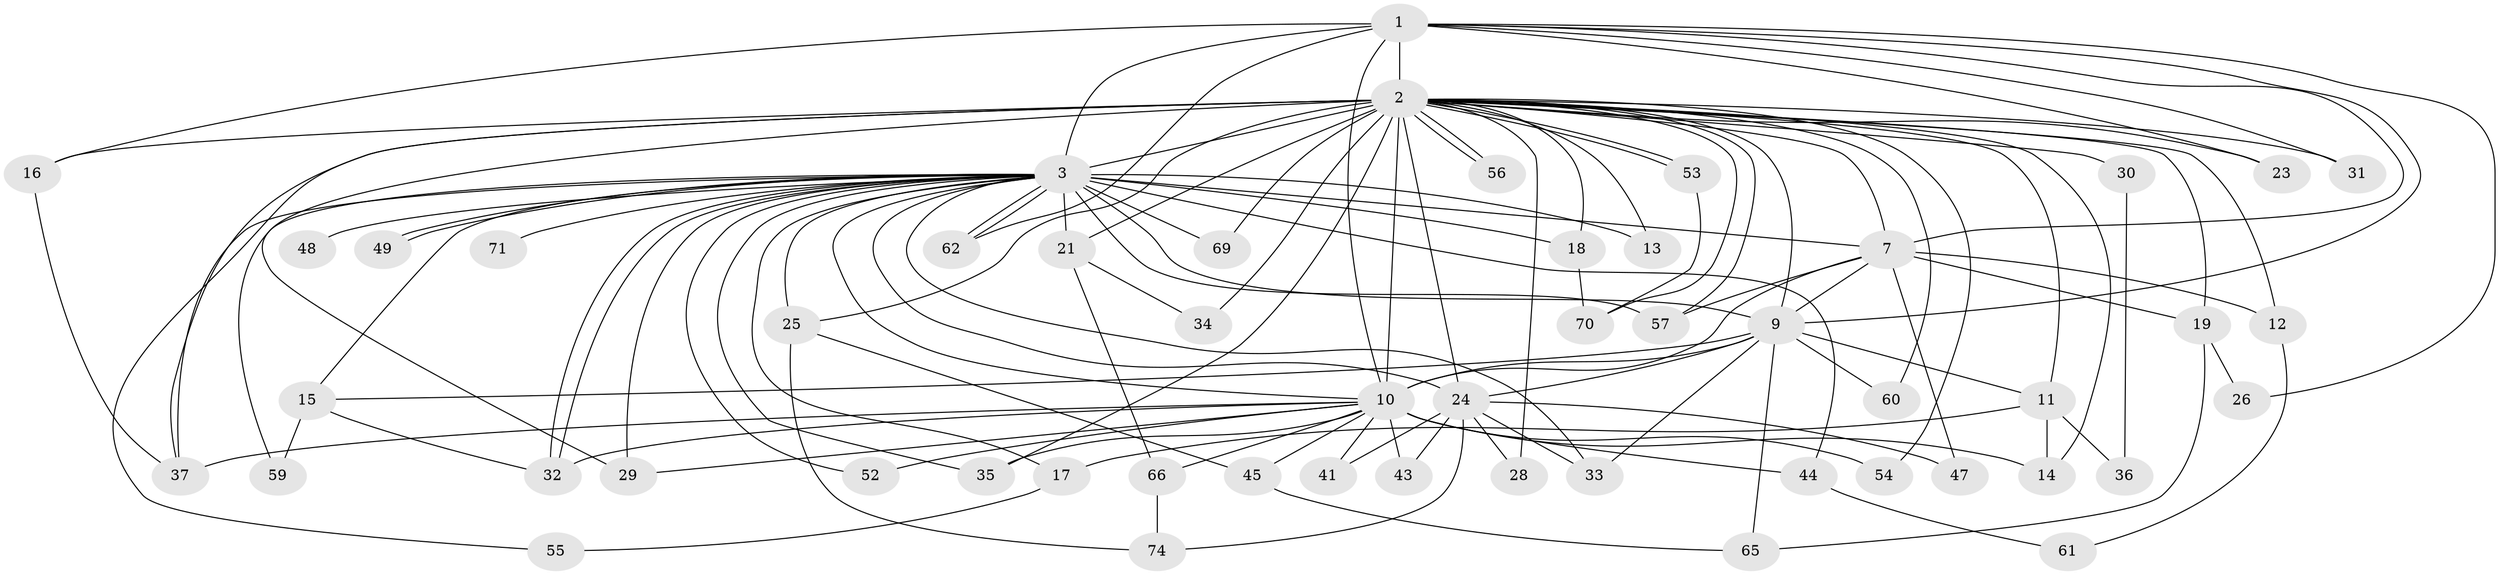// original degree distribution, {14: 0.009433962264150943, 29: 0.009433962264150943, 30: 0.009433962264150943, 18: 0.02830188679245283, 27: 0.009433962264150943, 17: 0.009433962264150943, 22: 0.009433962264150943, 25: 0.009433962264150943, 5: 0.009433962264150943, 3: 0.16981132075471697, 2: 0.5660377358490566, 4: 0.14150943396226415, 11: 0.009433962264150943, 6: 0.009433962264150943}
// Generated by graph-tools (version 1.1) at 2025/13/03/09/25 04:13:58]
// undirected, 53 vertices, 120 edges
graph export_dot {
graph [start="1"]
  node [color=gray90,style=filled];
  1;
  2 [super="+67+76+64+99+106+84+104+20+4+6"];
  3 [super="+39+5+98+89+68"];
  7 [super="+63"];
  9 [super="+27"];
  10;
  11;
  12;
  13;
  14 [super="+105"];
  15 [super="+38"];
  16 [super="+96"];
  17;
  18;
  19;
  21;
  23;
  24 [super="+50"];
  25;
  26;
  28;
  29 [super="+72"];
  30;
  31;
  32 [super="+90"];
  33 [super="+79"];
  34;
  35;
  36;
  37;
  41;
  43;
  44;
  45;
  47;
  48;
  49;
  52;
  53;
  54;
  55;
  56;
  57 [super="+58+97"];
  59;
  60;
  61;
  62 [super="+75"];
  65 [super="+86"];
  66;
  69;
  70 [super="+80"];
  71;
  74 [super="+93"];
  1 -- 2 [weight=4];
  1 -- 3 [weight=2];
  1 -- 7;
  1 -- 9;
  1 -- 10;
  1 -- 16;
  1 -- 23;
  1 -- 26;
  1 -- 31;
  1 -- 62;
  2 -- 3 [weight=19];
  2 -- 7 [weight=5];
  2 -- 9 [weight=7];
  2 -- 10 [weight=7];
  2 -- 11;
  2 -- 18 [weight=2];
  2 -- 19;
  2 -- 28;
  2 -- 30 [weight=2];
  2 -- 53;
  2 -- 53;
  2 -- 56;
  2 -- 56;
  2 -- 14;
  2 -- 29;
  2 -- 35;
  2 -- 69;
  2 -- 70 [weight=2];
  2 -- 12;
  2 -- 13;
  2 -- 16;
  2 -- 21;
  2 -- 23;
  2 -- 24;
  2 -- 25;
  2 -- 31;
  2 -- 34;
  2 -- 54;
  2 -- 37;
  2 -- 55;
  2 -- 57;
  2 -- 60;
  3 -- 7 [weight=4];
  3 -- 9 [weight=4];
  3 -- 10 [weight=2];
  3 -- 13;
  3 -- 21;
  3 -- 25;
  3 -- 29 [weight=2];
  3 -- 32;
  3 -- 32;
  3 -- 35;
  3 -- 48 [weight=2];
  3 -- 49;
  3 -- 49;
  3 -- 52;
  3 -- 62;
  3 -- 62;
  3 -- 24 [weight=3];
  3 -- 69;
  3 -- 71 [weight=2];
  3 -- 15;
  3 -- 17;
  3 -- 18;
  3 -- 33;
  3 -- 44;
  3 -- 57;
  3 -- 59;
  3 -- 37;
  7 -- 9;
  7 -- 10 [weight=2];
  7 -- 12;
  7 -- 19;
  7 -- 47;
  7 -- 57 [weight=2];
  9 -- 10;
  9 -- 11;
  9 -- 15;
  9 -- 60;
  9 -- 65;
  9 -- 24;
  9 -- 33;
  10 -- 14;
  10 -- 29;
  10 -- 35;
  10 -- 37;
  10 -- 41;
  10 -- 43;
  10 -- 44;
  10 -- 45;
  10 -- 52;
  10 -- 54;
  10 -- 66;
  10 -- 32;
  11 -- 14;
  11 -- 17;
  11 -- 36;
  12 -- 61;
  15 -- 59;
  15 -- 32;
  16 -- 37;
  17 -- 55;
  18 -- 70;
  19 -- 26;
  19 -- 65;
  21 -- 34;
  21 -- 66;
  24 -- 28;
  24 -- 41;
  24 -- 43;
  24 -- 47;
  24 -- 74;
  24 -- 33;
  25 -- 45;
  25 -- 74;
  30 -- 36;
  44 -- 61;
  45 -- 65;
  53 -- 70;
  66 -- 74;
}
